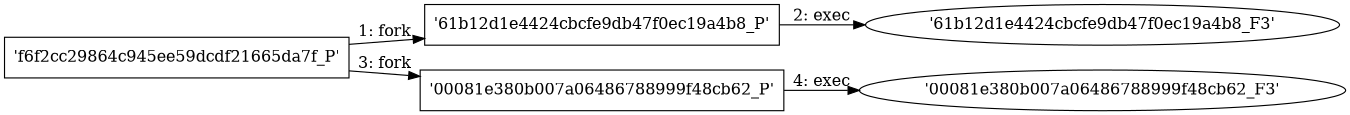 digraph "D:\Learning\Paper\apt\基于CTI的攻击预警\Dataset\攻击图\ASGfromALLCTI\Microsoft Threat Protection leads in real-world detection in MITRE ATT&CK evaluation.dot" {
rankdir="LR"
size="9"
fixedsize="false"
splines="true"
nodesep=0.3
ranksep=0
fontsize=10
overlap="scalexy"
engine= "neato"
	"'f6f2cc29864c945ee59dcdf21665da7f_P'" [node_type=Process shape=box]
	"'61b12d1e4424cbcfe9db47f0ec19a4b8_P'" [node_type=Process shape=box]
	"'f6f2cc29864c945ee59dcdf21665da7f_P'" -> "'61b12d1e4424cbcfe9db47f0ec19a4b8_P'" [label="1: fork"]
	"'61b12d1e4424cbcfe9db47f0ec19a4b8_P'" [node_type=Process shape=box]
	"'61b12d1e4424cbcfe9db47f0ec19a4b8_F3'" [node_type=File shape=ellipse]
	"'61b12d1e4424cbcfe9db47f0ec19a4b8_P'" -> "'61b12d1e4424cbcfe9db47f0ec19a4b8_F3'" [label="2: exec"]
	"'f6f2cc29864c945ee59dcdf21665da7f_P'" [node_type=Process shape=box]
	"'00081e380b007a06486788999f48cb62_P'" [node_type=Process shape=box]
	"'f6f2cc29864c945ee59dcdf21665da7f_P'" -> "'00081e380b007a06486788999f48cb62_P'" [label="3: fork"]
	"'00081e380b007a06486788999f48cb62_P'" [node_type=Process shape=box]
	"'00081e380b007a06486788999f48cb62_F3'" [node_type=File shape=ellipse]
	"'00081e380b007a06486788999f48cb62_P'" -> "'00081e380b007a06486788999f48cb62_F3'" [label="4: exec"]
}
